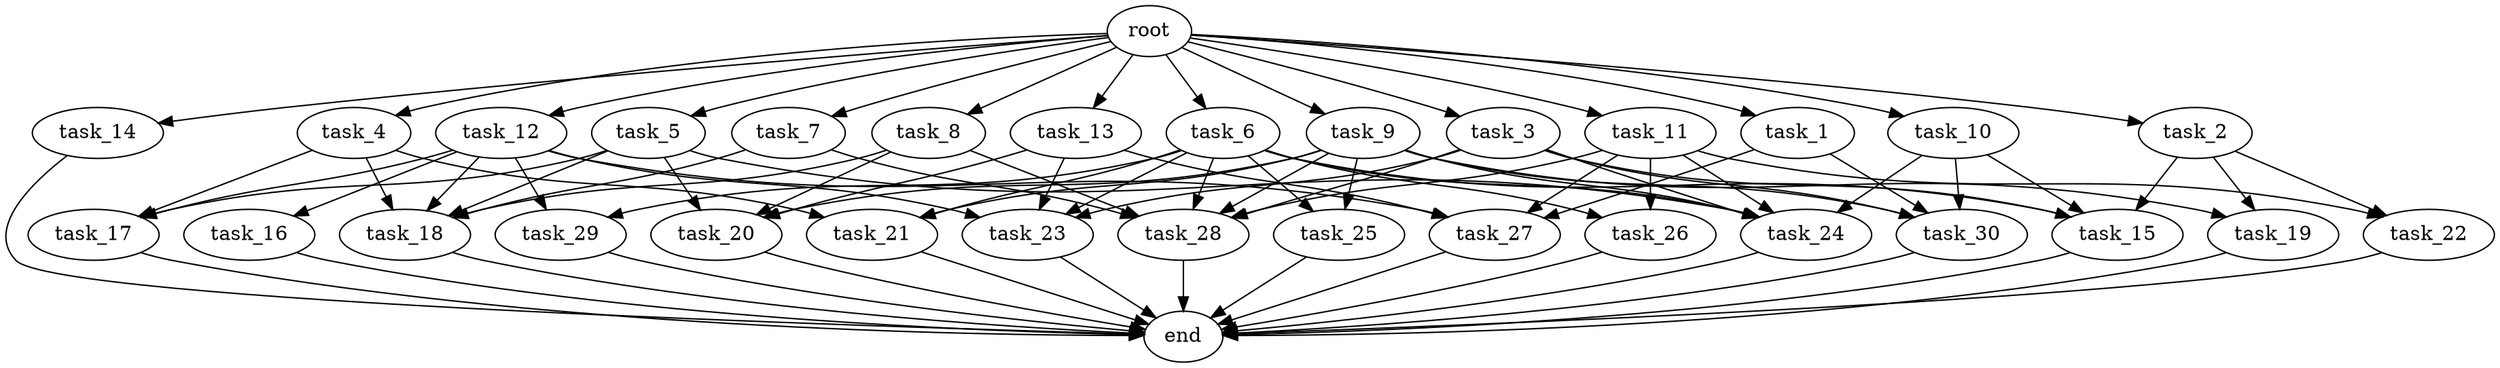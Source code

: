 digraph G {
  root [size="0.000000e+00"];
  task_1 [size="9.339485e+09"];
  task_2 [size="1.542349e+09"];
  task_3 [size="4.959987e+09"];
  task_4 [size="9.935862e+09"];
  task_5 [size="7.703908e+09"];
  task_6 [size="2.380236e+09"];
  task_7 [size="4.402410e+09"];
  task_8 [size="6.376109e+09"];
  task_9 [size="2.109357e+09"];
  task_10 [size="7.343877e+09"];
  task_11 [size="3.451412e+09"];
  task_12 [size="6.422969e+09"];
  task_13 [size="7.555084e+09"];
  task_14 [size="1.160828e+09"];
  task_15 [size="1.676836e+09"];
  task_16 [size="3.988049e+09"];
  task_17 [size="3.014370e+09"];
  task_18 [size="7.461759e+09"];
  task_19 [size="7.524526e+09"];
  task_20 [size="5.325676e+09"];
  task_21 [size="3.798628e+09"];
  task_22 [size="7.056372e+09"];
  task_23 [size="4.746421e+09"];
  task_24 [size="1.452353e+09"];
  task_25 [size="8.702907e+09"];
  task_26 [size="1.196185e+08"];
  task_27 [size="9.272298e+09"];
  task_28 [size="4.488757e+09"];
  task_29 [size="6.785256e+09"];
  task_30 [size="9.617665e+09"];
  end [size="0.000000e+00"];

  root -> task_1 [size="1.000000e-12"];
  root -> task_2 [size="1.000000e-12"];
  root -> task_3 [size="1.000000e-12"];
  root -> task_4 [size="1.000000e-12"];
  root -> task_5 [size="1.000000e-12"];
  root -> task_6 [size="1.000000e-12"];
  root -> task_7 [size="1.000000e-12"];
  root -> task_8 [size="1.000000e-12"];
  root -> task_9 [size="1.000000e-12"];
  root -> task_10 [size="1.000000e-12"];
  root -> task_11 [size="1.000000e-12"];
  root -> task_12 [size="1.000000e-12"];
  root -> task_13 [size="1.000000e-12"];
  root -> task_14 [size="1.000000e-12"];
  task_1 -> task_27 [size="2.318075e+08"];
  task_1 -> task_30 [size="2.404416e+08"];
  task_2 -> task_15 [size="4.192091e+07"];
  task_2 -> task_19 [size="3.762263e+08"];
  task_2 -> task_22 [size="3.528186e+08"];
  task_3 -> task_15 [size="4.192091e+07"];
  task_3 -> task_23 [size="1.186605e+08"];
  task_3 -> task_24 [size="2.420589e+07"];
  task_3 -> task_28 [size="7.481262e+07"];
  task_3 -> task_30 [size="2.404416e+08"];
  task_4 -> task_17 [size="1.004790e+08"];
  task_4 -> task_18 [size="1.492352e+08"];
  task_4 -> task_21 [size="1.266209e+08"];
  task_5 -> task_17 [size="1.004790e+08"];
  task_5 -> task_18 [size="1.492352e+08"];
  task_5 -> task_20 [size="1.331419e+08"];
  task_5 -> task_24 [size="2.420589e+07"];
  task_6 -> task_15 [size="4.192091e+07"];
  task_6 -> task_21 [size="1.266209e+08"];
  task_6 -> task_23 [size="1.186605e+08"];
  task_6 -> task_24 [size="2.420589e+07"];
  task_6 -> task_25 [size="4.351454e+08"];
  task_6 -> task_26 [size="5.980927e+06"];
  task_6 -> task_28 [size="7.481262e+07"];
  task_6 -> task_29 [size="3.392628e+08"];
  task_7 -> task_18 [size="1.492352e+08"];
  task_7 -> task_28 [size="7.481262e+07"];
  task_8 -> task_18 [size="1.492352e+08"];
  task_8 -> task_20 [size="1.331419e+08"];
  task_8 -> task_28 [size="7.481262e+07"];
  task_9 -> task_19 [size="3.762263e+08"];
  task_9 -> task_20 [size="1.331419e+08"];
  task_9 -> task_21 [size="1.266209e+08"];
  task_9 -> task_24 [size="2.420589e+07"];
  task_9 -> task_25 [size="4.351454e+08"];
  task_9 -> task_28 [size="7.481262e+07"];
  task_9 -> task_30 [size="2.404416e+08"];
  task_10 -> task_15 [size="4.192091e+07"];
  task_10 -> task_24 [size="2.420589e+07"];
  task_10 -> task_30 [size="2.404416e+08"];
  task_11 -> task_22 [size="3.528186e+08"];
  task_11 -> task_24 [size="2.420589e+07"];
  task_11 -> task_26 [size="5.980927e+06"];
  task_11 -> task_27 [size="2.318075e+08"];
  task_11 -> task_28 [size="7.481262e+07"];
  task_12 -> task_16 [size="3.988049e+08"];
  task_12 -> task_17 [size="1.004790e+08"];
  task_12 -> task_18 [size="1.492352e+08"];
  task_12 -> task_23 [size="1.186605e+08"];
  task_12 -> task_27 [size="2.318075e+08"];
  task_12 -> task_29 [size="3.392628e+08"];
  task_13 -> task_20 [size="1.331419e+08"];
  task_13 -> task_23 [size="1.186605e+08"];
  task_13 -> task_27 [size="2.318075e+08"];
  task_14 -> end [size="1.000000e-12"];
  task_15 -> end [size="1.000000e-12"];
  task_16 -> end [size="1.000000e-12"];
  task_17 -> end [size="1.000000e-12"];
  task_18 -> end [size="1.000000e-12"];
  task_19 -> end [size="1.000000e-12"];
  task_20 -> end [size="1.000000e-12"];
  task_21 -> end [size="1.000000e-12"];
  task_22 -> end [size="1.000000e-12"];
  task_23 -> end [size="1.000000e-12"];
  task_24 -> end [size="1.000000e-12"];
  task_25 -> end [size="1.000000e-12"];
  task_26 -> end [size="1.000000e-12"];
  task_27 -> end [size="1.000000e-12"];
  task_28 -> end [size="1.000000e-12"];
  task_29 -> end [size="1.000000e-12"];
  task_30 -> end [size="1.000000e-12"];
}
